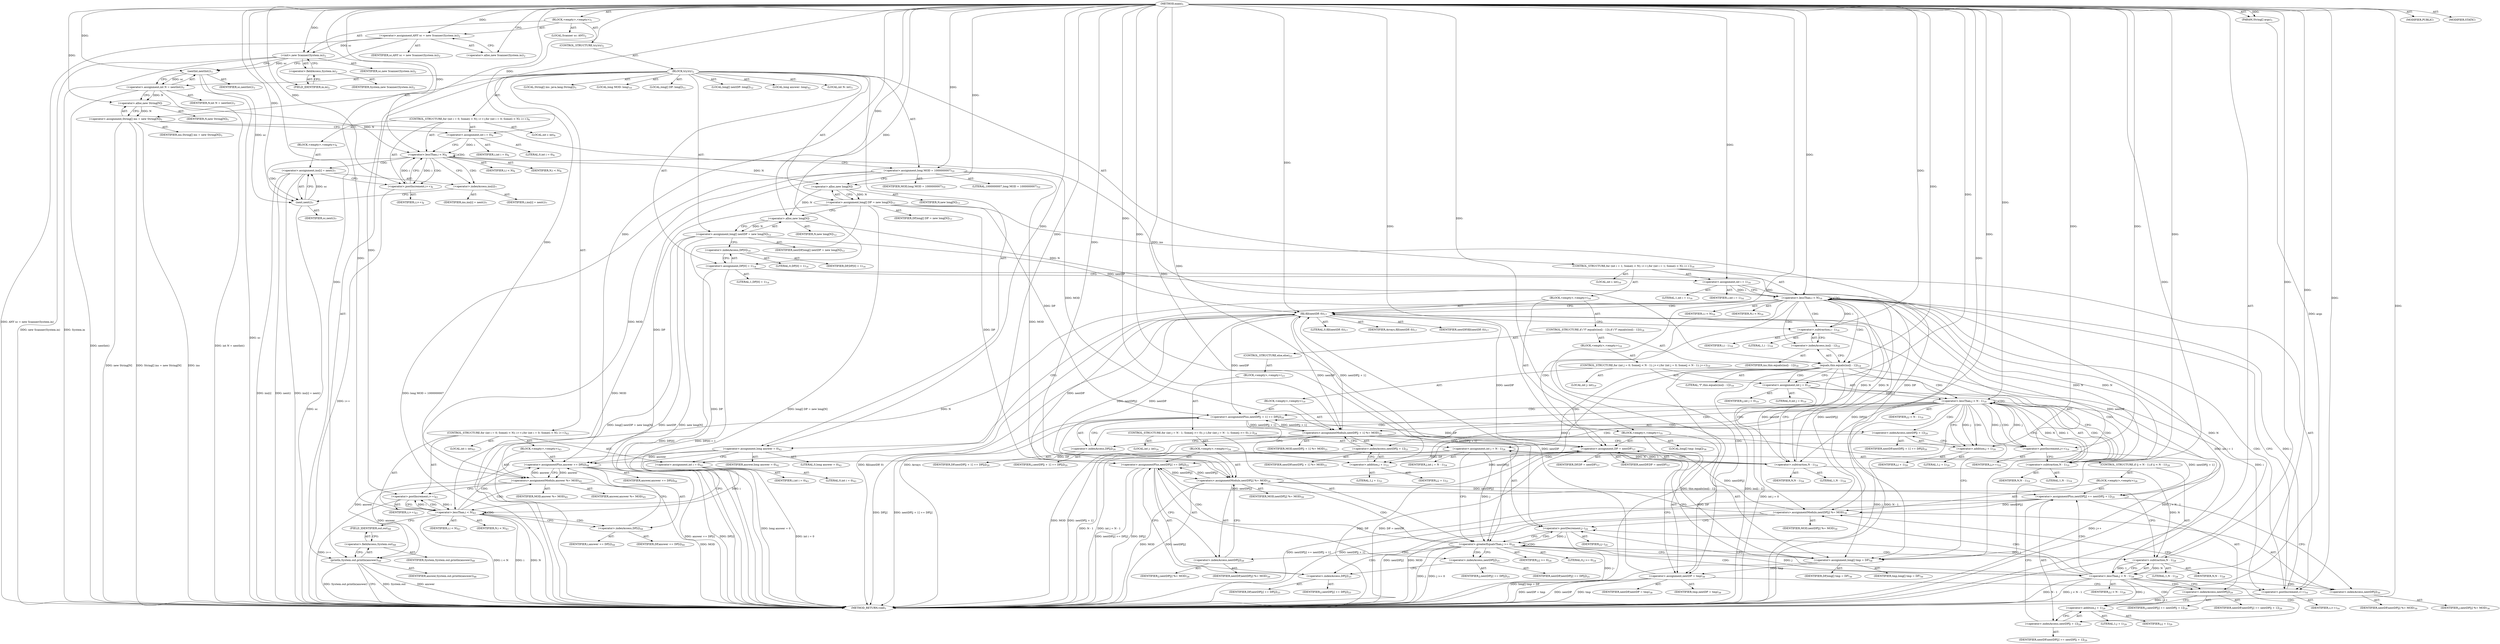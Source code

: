 digraph "main" {  
"19" [label = <(METHOD,main)<SUB>1</SUB>> ]
"20" [label = <(PARAM,String[] args)<SUB>1</SUB>> ]
"21" [label = <(BLOCK,&lt;empty&gt;,&lt;empty&gt;)<SUB>1</SUB>> ]
"4" [label = <(LOCAL,Scanner sc: ANY)<SUB>2</SUB>> ]
"22" [label = <(&lt;operator&gt;.assignment,ANY sc = new Scanner(System.in))<SUB>2</SUB>> ]
"23" [label = <(IDENTIFIER,sc,ANY sc = new Scanner(System.in))<SUB>2</SUB>> ]
"24" [label = <(&lt;operator&gt;.alloc,new Scanner(System.in))<SUB>2</SUB>> ]
"25" [label = <(&lt;init&gt;,new Scanner(System.in))<SUB>2</SUB>> ]
"3" [label = <(IDENTIFIER,sc,new Scanner(System.in))<SUB>2</SUB>> ]
"26" [label = <(&lt;operator&gt;.fieldAccess,System.in)<SUB>2</SUB>> ]
"27" [label = <(IDENTIFIER,System,new Scanner(System.in))<SUB>2</SUB>> ]
"28" [label = <(FIELD_IDENTIFIER,in,in)<SUB>2</SUB>> ]
"29" [label = <(CONTROL_STRUCTURE,try,try)<SUB>2</SUB>> ]
"30" [label = <(BLOCK,try,try)<SUB>2</SUB>> ]
"31" [label = <(LOCAL,int N: int)<SUB>3</SUB>> ]
"32" [label = <(&lt;operator&gt;.assignment,int N = nextInt())<SUB>3</SUB>> ]
"33" [label = <(IDENTIFIER,N,int N = nextInt())<SUB>3</SUB>> ]
"34" [label = <(nextInt,nextInt())<SUB>3</SUB>> ]
"35" [label = <(IDENTIFIER,sc,nextInt())<SUB>3</SUB>> ]
"36" [label = <(LOCAL,String[] ins: java.lang.String[])<SUB>5</SUB>> ]
"37" [label = <(&lt;operator&gt;.assignment,String[] ins = new String[N])<SUB>5</SUB>> ]
"38" [label = <(IDENTIFIER,ins,String[] ins = new String[N])<SUB>5</SUB>> ]
"39" [label = <(&lt;operator&gt;.alloc,new String[N])> ]
"40" [label = <(IDENTIFIER,N,new String[N])<SUB>5</SUB>> ]
"41" [label = <(CONTROL_STRUCTURE,for (int i = 0; Some(i &lt; N); i++),for (int i = 0; Some(i &lt; N); i++))<SUB>6</SUB>> ]
"42" [label = <(LOCAL,int i: int)<SUB>6</SUB>> ]
"43" [label = <(&lt;operator&gt;.assignment,int i = 0)<SUB>6</SUB>> ]
"44" [label = <(IDENTIFIER,i,int i = 0)<SUB>6</SUB>> ]
"45" [label = <(LITERAL,0,int i = 0)<SUB>6</SUB>> ]
"46" [label = <(&lt;operator&gt;.lessThan,i &lt; N)<SUB>6</SUB>> ]
"47" [label = <(IDENTIFIER,i,i &lt; N)<SUB>6</SUB>> ]
"48" [label = <(IDENTIFIER,N,i &lt; N)<SUB>6</SUB>> ]
"49" [label = <(&lt;operator&gt;.postIncrement,i++)<SUB>6</SUB>> ]
"50" [label = <(IDENTIFIER,i,i++)<SUB>6</SUB>> ]
"51" [label = <(BLOCK,&lt;empty&gt;,&lt;empty&gt;)<SUB>6</SUB>> ]
"52" [label = <(&lt;operator&gt;.assignment,ins[i] = next())<SUB>7</SUB>> ]
"53" [label = <(&lt;operator&gt;.indexAccess,ins[i])<SUB>7</SUB>> ]
"54" [label = <(IDENTIFIER,ins,ins[i] = next())<SUB>7</SUB>> ]
"55" [label = <(IDENTIFIER,i,ins[i] = next())<SUB>7</SUB>> ]
"56" [label = <(next,next())<SUB>7</SUB>> ]
"57" [label = <(IDENTIFIER,sc,next())<SUB>7</SUB>> ]
"58" [label = <(LOCAL,long MOD: long)<SUB>10</SUB>> ]
"59" [label = <(&lt;operator&gt;.assignment,long MOD = 1000000007)<SUB>10</SUB>> ]
"60" [label = <(IDENTIFIER,MOD,long MOD = 1000000007)<SUB>10</SUB>> ]
"61" [label = <(LITERAL,1000000007,long MOD = 1000000007)<SUB>10</SUB>> ]
"62" [label = <(LOCAL,long[] DP: long[])<SUB>11</SUB>> ]
"63" [label = <(&lt;operator&gt;.assignment,long[] DP = new long[N])<SUB>11</SUB>> ]
"64" [label = <(IDENTIFIER,DP,long[] DP = new long[N])<SUB>11</SUB>> ]
"65" [label = <(&lt;operator&gt;.alloc,new long[N])> ]
"66" [label = <(IDENTIFIER,N,new long[N])<SUB>11</SUB>> ]
"67" [label = <(LOCAL,long[] nextDP: long[])<SUB>12</SUB>> ]
"68" [label = <(&lt;operator&gt;.assignment,long[] nextDP = new long[N])<SUB>12</SUB>> ]
"69" [label = <(IDENTIFIER,nextDP,long[] nextDP = new long[N])<SUB>12</SUB>> ]
"70" [label = <(&lt;operator&gt;.alloc,new long[N])> ]
"71" [label = <(IDENTIFIER,N,new long[N])<SUB>12</SUB>> ]
"72" [label = <(&lt;operator&gt;.assignment,DP[0] = 1)<SUB>14</SUB>> ]
"73" [label = <(&lt;operator&gt;.indexAccess,DP[0])<SUB>14</SUB>> ]
"74" [label = <(IDENTIFIER,DP,DP[0] = 1)<SUB>14</SUB>> ]
"75" [label = <(LITERAL,0,DP[0] = 1)<SUB>14</SUB>> ]
"76" [label = <(LITERAL,1,DP[0] = 1)<SUB>14</SUB>> ]
"77" [label = <(CONTROL_STRUCTURE,for (int i = 1; Some(i &lt; N); i++),for (int i = 1; Some(i &lt; N); i++))<SUB>16</SUB>> ]
"78" [label = <(LOCAL,int i: int)<SUB>16</SUB>> ]
"79" [label = <(&lt;operator&gt;.assignment,int i = 1)<SUB>16</SUB>> ]
"80" [label = <(IDENTIFIER,i,int i = 1)<SUB>16</SUB>> ]
"81" [label = <(LITERAL,1,int i = 1)<SUB>16</SUB>> ]
"82" [label = <(&lt;operator&gt;.lessThan,i &lt; N)<SUB>16</SUB>> ]
"83" [label = <(IDENTIFIER,i,i &lt; N)<SUB>16</SUB>> ]
"84" [label = <(IDENTIFIER,N,i &lt; N)<SUB>16</SUB>> ]
"85" [label = <(&lt;operator&gt;.postIncrement,i++)<SUB>16</SUB>> ]
"86" [label = <(IDENTIFIER,i,i++)<SUB>16</SUB>> ]
"87" [label = <(BLOCK,&lt;empty&gt;,&lt;empty&gt;)<SUB>16</SUB>> ]
"88" [label = <(fill,fill(nextDP, 0))<SUB>17</SUB>> ]
"89" [label = <(IDENTIFIER,Arrays,fill(nextDP, 0))<SUB>17</SUB>> ]
"90" [label = <(IDENTIFIER,nextDP,fill(nextDP, 0))<SUB>17</SUB>> ]
"91" [label = <(LITERAL,0,fill(nextDP, 0))<SUB>17</SUB>> ]
"92" [label = <(CONTROL_STRUCTURE,if (&quot;f&quot;.equals(ins[i - 1])),if (&quot;f&quot;.equals(ins[i - 1])))<SUB>18</SUB>> ]
"93" [label = <(equals,this.equals(ins[i - 1]))<SUB>18</SUB>> ]
"94" [label = <(LITERAL,&quot;f&quot;,this.equals(ins[i - 1]))<SUB>18</SUB>> ]
"95" [label = <(&lt;operator&gt;.indexAccess,ins[i - 1])<SUB>18</SUB>> ]
"96" [label = <(IDENTIFIER,ins,this.equals(ins[i - 1]))<SUB>18</SUB>> ]
"97" [label = <(&lt;operator&gt;.subtraction,i - 1)<SUB>18</SUB>> ]
"98" [label = <(IDENTIFIER,i,i - 1)<SUB>18</SUB>> ]
"99" [label = <(LITERAL,1,i - 1)<SUB>18</SUB>> ]
"100" [label = <(BLOCK,&lt;empty&gt;,&lt;empty&gt;)<SUB>18</SUB>> ]
"101" [label = <(CONTROL_STRUCTURE,for (int j = 0; Some(j &lt; N - 1); j++),for (int j = 0; Some(j &lt; N - 1); j++))<SUB>19</SUB>> ]
"102" [label = <(LOCAL,int j: int)<SUB>19</SUB>> ]
"103" [label = <(&lt;operator&gt;.assignment,int j = 0)<SUB>19</SUB>> ]
"104" [label = <(IDENTIFIER,j,int j = 0)<SUB>19</SUB>> ]
"105" [label = <(LITERAL,0,int j = 0)<SUB>19</SUB>> ]
"106" [label = <(&lt;operator&gt;.lessThan,j &lt; N - 1)<SUB>19</SUB>> ]
"107" [label = <(IDENTIFIER,j,j &lt; N - 1)<SUB>19</SUB>> ]
"108" [label = <(&lt;operator&gt;.subtraction,N - 1)<SUB>19</SUB>> ]
"109" [label = <(IDENTIFIER,N,N - 1)<SUB>19</SUB>> ]
"110" [label = <(LITERAL,1,N - 1)<SUB>19</SUB>> ]
"111" [label = <(&lt;operator&gt;.postIncrement,j++)<SUB>19</SUB>> ]
"112" [label = <(IDENTIFIER,j,j++)<SUB>19</SUB>> ]
"113" [label = <(BLOCK,&lt;empty&gt;,&lt;empty&gt;)<SUB>19</SUB>> ]
"114" [label = <(&lt;operator&gt;.assignmentPlus,nextDP[j + 1] += DP[j])<SUB>20</SUB>> ]
"115" [label = <(&lt;operator&gt;.indexAccess,nextDP[j + 1])<SUB>20</SUB>> ]
"116" [label = <(IDENTIFIER,nextDP,nextDP[j + 1] += DP[j])<SUB>20</SUB>> ]
"117" [label = <(&lt;operator&gt;.addition,j + 1)<SUB>20</SUB>> ]
"118" [label = <(IDENTIFIER,j,j + 1)<SUB>20</SUB>> ]
"119" [label = <(LITERAL,1,j + 1)<SUB>20</SUB>> ]
"120" [label = <(&lt;operator&gt;.indexAccess,DP[j])<SUB>20</SUB>> ]
"121" [label = <(IDENTIFIER,DP,nextDP[j + 1] += DP[j])<SUB>20</SUB>> ]
"122" [label = <(IDENTIFIER,j,nextDP[j + 1] += DP[j])<SUB>20</SUB>> ]
"123" [label = <(&lt;operators&gt;.assignmentModulo,nextDP[j + 1] %= MOD)<SUB>21</SUB>> ]
"124" [label = <(&lt;operator&gt;.indexAccess,nextDP[j + 1])<SUB>21</SUB>> ]
"125" [label = <(IDENTIFIER,nextDP,nextDP[j + 1] %= MOD)<SUB>21</SUB>> ]
"126" [label = <(&lt;operator&gt;.addition,j + 1)<SUB>21</SUB>> ]
"127" [label = <(IDENTIFIER,j,j + 1)<SUB>21</SUB>> ]
"128" [label = <(LITERAL,1,j + 1)<SUB>21</SUB>> ]
"129" [label = <(IDENTIFIER,MOD,nextDP[j + 1] %= MOD)<SUB>21</SUB>> ]
"130" [label = <(CONTROL_STRUCTURE,else,else)<SUB>23</SUB>> ]
"131" [label = <(BLOCK,&lt;empty&gt;,&lt;empty&gt;)<SUB>23</SUB>> ]
"132" [label = <(CONTROL_STRUCTURE,for (int j = N - 1; Some(j &gt;= 0); j--),for (int j = N - 1; Some(j &gt;= 0); j--))<SUB>24</SUB>> ]
"133" [label = <(LOCAL,int j: int)<SUB>24</SUB>> ]
"134" [label = <(&lt;operator&gt;.assignment,int j = N - 1)<SUB>24</SUB>> ]
"135" [label = <(IDENTIFIER,j,int j = N - 1)<SUB>24</SUB>> ]
"136" [label = <(&lt;operator&gt;.subtraction,N - 1)<SUB>24</SUB>> ]
"137" [label = <(IDENTIFIER,N,N - 1)<SUB>24</SUB>> ]
"138" [label = <(LITERAL,1,N - 1)<SUB>24</SUB>> ]
"139" [label = <(&lt;operator&gt;.greaterEqualsThan,j &gt;= 0)<SUB>24</SUB>> ]
"140" [label = <(IDENTIFIER,j,j &gt;= 0)<SUB>24</SUB>> ]
"141" [label = <(LITERAL,0,j &gt;= 0)<SUB>24</SUB>> ]
"142" [label = <(&lt;operator&gt;.postDecrement,j--)<SUB>24</SUB>> ]
"143" [label = <(IDENTIFIER,j,j--)<SUB>24</SUB>> ]
"144" [label = <(BLOCK,&lt;empty&gt;,&lt;empty&gt;)<SUB>24</SUB>> ]
"145" [label = <(&lt;operator&gt;.assignmentPlus,nextDP[j] += DP[j])<SUB>25</SUB>> ]
"146" [label = <(&lt;operator&gt;.indexAccess,nextDP[j])<SUB>25</SUB>> ]
"147" [label = <(IDENTIFIER,nextDP,nextDP[j] += DP[j])<SUB>25</SUB>> ]
"148" [label = <(IDENTIFIER,j,nextDP[j] += DP[j])<SUB>25</SUB>> ]
"149" [label = <(&lt;operator&gt;.indexAccess,DP[j])<SUB>25</SUB>> ]
"150" [label = <(IDENTIFIER,DP,nextDP[j] += DP[j])<SUB>25</SUB>> ]
"151" [label = <(IDENTIFIER,j,nextDP[j] += DP[j])<SUB>25</SUB>> ]
"152" [label = <(&lt;operators&gt;.assignmentModulo,nextDP[j] %= MOD)<SUB>26</SUB>> ]
"153" [label = <(&lt;operator&gt;.indexAccess,nextDP[j])<SUB>26</SUB>> ]
"154" [label = <(IDENTIFIER,nextDP,nextDP[j] %= MOD)<SUB>26</SUB>> ]
"155" [label = <(IDENTIFIER,j,nextDP[j] %= MOD)<SUB>26</SUB>> ]
"156" [label = <(IDENTIFIER,MOD,nextDP[j] %= MOD)<SUB>26</SUB>> ]
"157" [label = <(CONTROL_STRUCTURE,if (j &lt; N - 1),if (j &lt; N - 1))<SUB>28</SUB>> ]
"158" [label = <(&lt;operator&gt;.lessThan,j &lt; N - 1)<SUB>28</SUB>> ]
"159" [label = <(IDENTIFIER,j,j &lt; N - 1)<SUB>28</SUB>> ]
"160" [label = <(&lt;operator&gt;.subtraction,N - 1)<SUB>28</SUB>> ]
"161" [label = <(IDENTIFIER,N,N - 1)<SUB>28</SUB>> ]
"162" [label = <(LITERAL,1,N - 1)<SUB>28</SUB>> ]
"163" [label = <(BLOCK,&lt;empty&gt;,&lt;empty&gt;)<SUB>28</SUB>> ]
"164" [label = <(&lt;operator&gt;.assignmentPlus,nextDP[j] += nextDP[j + 1])<SUB>29</SUB>> ]
"165" [label = <(&lt;operator&gt;.indexAccess,nextDP[j])<SUB>29</SUB>> ]
"166" [label = <(IDENTIFIER,nextDP,nextDP[j] += nextDP[j + 1])<SUB>29</SUB>> ]
"167" [label = <(IDENTIFIER,j,nextDP[j] += nextDP[j + 1])<SUB>29</SUB>> ]
"168" [label = <(&lt;operator&gt;.indexAccess,nextDP[j + 1])<SUB>29</SUB>> ]
"169" [label = <(IDENTIFIER,nextDP,nextDP[j] += nextDP[j + 1])<SUB>29</SUB>> ]
"170" [label = <(&lt;operator&gt;.addition,j + 1)<SUB>29</SUB>> ]
"171" [label = <(IDENTIFIER,j,j + 1)<SUB>29</SUB>> ]
"172" [label = <(LITERAL,1,j + 1)<SUB>29</SUB>> ]
"173" [label = <(&lt;operators&gt;.assignmentModulo,nextDP[j] %= MOD)<SUB>30</SUB>> ]
"174" [label = <(&lt;operator&gt;.indexAccess,nextDP[j])<SUB>30</SUB>> ]
"175" [label = <(IDENTIFIER,nextDP,nextDP[j] %= MOD)<SUB>30</SUB>> ]
"176" [label = <(IDENTIFIER,j,nextDP[j] %= MOD)<SUB>30</SUB>> ]
"177" [label = <(IDENTIFIER,MOD,nextDP[j] %= MOD)<SUB>30</SUB>> ]
"178" [label = <(BLOCK,&lt;empty&gt;,&lt;empty&gt;)<SUB>35</SUB>> ]
"179" [label = <(LOCAL,long[] tmp: long[])<SUB>36</SUB>> ]
"180" [label = <(&lt;operator&gt;.assignment,long[] tmp = DP)<SUB>36</SUB>> ]
"181" [label = <(IDENTIFIER,tmp,long[] tmp = DP)<SUB>36</SUB>> ]
"182" [label = <(IDENTIFIER,DP,long[] tmp = DP)<SUB>36</SUB>> ]
"183" [label = <(&lt;operator&gt;.assignment,DP = nextDP)<SUB>37</SUB>> ]
"184" [label = <(IDENTIFIER,DP,DP = nextDP)<SUB>37</SUB>> ]
"185" [label = <(IDENTIFIER,nextDP,DP = nextDP)<SUB>37</SUB>> ]
"186" [label = <(&lt;operator&gt;.assignment,nextDP = tmp)<SUB>38</SUB>> ]
"187" [label = <(IDENTIFIER,nextDP,nextDP = tmp)<SUB>38</SUB>> ]
"188" [label = <(IDENTIFIER,tmp,nextDP = tmp)<SUB>38</SUB>> ]
"189" [label = <(LOCAL,long answer: long)<SUB>42</SUB>> ]
"190" [label = <(&lt;operator&gt;.assignment,long answer = 0)<SUB>42</SUB>> ]
"191" [label = <(IDENTIFIER,answer,long answer = 0)<SUB>42</SUB>> ]
"192" [label = <(LITERAL,0,long answer = 0)<SUB>42</SUB>> ]
"193" [label = <(CONTROL_STRUCTURE,for (int i = 0; Some(i &lt; N); i++),for (int i = 0; Some(i &lt; N); i++))<SUB>43</SUB>> ]
"194" [label = <(LOCAL,int i: int)<SUB>43</SUB>> ]
"195" [label = <(&lt;operator&gt;.assignment,int i = 0)<SUB>43</SUB>> ]
"196" [label = <(IDENTIFIER,i,int i = 0)<SUB>43</SUB>> ]
"197" [label = <(LITERAL,0,int i = 0)<SUB>43</SUB>> ]
"198" [label = <(&lt;operator&gt;.lessThan,i &lt; N)<SUB>43</SUB>> ]
"199" [label = <(IDENTIFIER,i,i &lt; N)<SUB>43</SUB>> ]
"200" [label = <(IDENTIFIER,N,i &lt; N)<SUB>43</SUB>> ]
"201" [label = <(&lt;operator&gt;.postIncrement,i++)<SUB>43</SUB>> ]
"202" [label = <(IDENTIFIER,i,i++)<SUB>43</SUB>> ]
"203" [label = <(BLOCK,&lt;empty&gt;,&lt;empty&gt;)<SUB>43</SUB>> ]
"204" [label = <(&lt;operator&gt;.assignmentPlus,answer += DP[i])<SUB>44</SUB>> ]
"205" [label = <(IDENTIFIER,answer,answer += DP[i])<SUB>44</SUB>> ]
"206" [label = <(&lt;operator&gt;.indexAccess,DP[i])<SUB>44</SUB>> ]
"207" [label = <(IDENTIFIER,DP,answer += DP[i])<SUB>44</SUB>> ]
"208" [label = <(IDENTIFIER,i,answer += DP[i])<SUB>44</SUB>> ]
"209" [label = <(&lt;operators&gt;.assignmentModulo,answer %= MOD)<SUB>45</SUB>> ]
"210" [label = <(IDENTIFIER,answer,answer %= MOD)<SUB>45</SUB>> ]
"211" [label = <(IDENTIFIER,MOD,answer %= MOD)<SUB>45</SUB>> ]
"212" [label = <(println,System.out.println(answer))<SUB>48</SUB>> ]
"213" [label = <(&lt;operator&gt;.fieldAccess,System.out)<SUB>48</SUB>> ]
"214" [label = <(IDENTIFIER,System,System.out.println(answer))<SUB>48</SUB>> ]
"215" [label = <(FIELD_IDENTIFIER,out,out)<SUB>48</SUB>> ]
"216" [label = <(IDENTIFIER,answer,System.out.println(answer))<SUB>48</SUB>> ]
"217" [label = <(MODIFIER,PUBLIC)> ]
"218" [label = <(MODIFIER,STATIC)> ]
"219" [label = <(METHOD_RETURN,void)<SUB>1</SUB>> ]
  "19" -> "20"  [ label = "AST: "] 
  "19" -> "21"  [ label = "AST: "] 
  "19" -> "217"  [ label = "AST: "] 
  "19" -> "218"  [ label = "AST: "] 
  "19" -> "219"  [ label = "AST: "] 
  "21" -> "4"  [ label = "AST: "] 
  "21" -> "22"  [ label = "AST: "] 
  "21" -> "25"  [ label = "AST: "] 
  "21" -> "29"  [ label = "AST: "] 
  "22" -> "23"  [ label = "AST: "] 
  "22" -> "24"  [ label = "AST: "] 
  "25" -> "3"  [ label = "AST: "] 
  "25" -> "26"  [ label = "AST: "] 
  "26" -> "27"  [ label = "AST: "] 
  "26" -> "28"  [ label = "AST: "] 
  "29" -> "30"  [ label = "AST: "] 
  "30" -> "31"  [ label = "AST: "] 
  "30" -> "32"  [ label = "AST: "] 
  "30" -> "36"  [ label = "AST: "] 
  "30" -> "37"  [ label = "AST: "] 
  "30" -> "41"  [ label = "AST: "] 
  "30" -> "58"  [ label = "AST: "] 
  "30" -> "59"  [ label = "AST: "] 
  "30" -> "62"  [ label = "AST: "] 
  "30" -> "63"  [ label = "AST: "] 
  "30" -> "67"  [ label = "AST: "] 
  "30" -> "68"  [ label = "AST: "] 
  "30" -> "72"  [ label = "AST: "] 
  "30" -> "77"  [ label = "AST: "] 
  "30" -> "189"  [ label = "AST: "] 
  "30" -> "190"  [ label = "AST: "] 
  "30" -> "193"  [ label = "AST: "] 
  "30" -> "212"  [ label = "AST: "] 
  "32" -> "33"  [ label = "AST: "] 
  "32" -> "34"  [ label = "AST: "] 
  "34" -> "35"  [ label = "AST: "] 
  "37" -> "38"  [ label = "AST: "] 
  "37" -> "39"  [ label = "AST: "] 
  "39" -> "40"  [ label = "AST: "] 
  "41" -> "42"  [ label = "AST: "] 
  "41" -> "43"  [ label = "AST: "] 
  "41" -> "46"  [ label = "AST: "] 
  "41" -> "49"  [ label = "AST: "] 
  "41" -> "51"  [ label = "AST: "] 
  "43" -> "44"  [ label = "AST: "] 
  "43" -> "45"  [ label = "AST: "] 
  "46" -> "47"  [ label = "AST: "] 
  "46" -> "48"  [ label = "AST: "] 
  "49" -> "50"  [ label = "AST: "] 
  "51" -> "52"  [ label = "AST: "] 
  "52" -> "53"  [ label = "AST: "] 
  "52" -> "56"  [ label = "AST: "] 
  "53" -> "54"  [ label = "AST: "] 
  "53" -> "55"  [ label = "AST: "] 
  "56" -> "57"  [ label = "AST: "] 
  "59" -> "60"  [ label = "AST: "] 
  "59" -> "61"  [ label = "AST: "] 
  "63" -> "64"  [ label = "AST: "] 
  "63" -> "65"  [ label = "AST: "] 
  "65" -> "66"  [ label = "AST: "] 
  "68" -> "69"  [ label = "AST: "] 
  "68" -> "70"  [ label = "AST: "] 
  "70" -> "71"  [ label = "AST: "] 
  "72" -> "73"  [ label = "AST: "] 
  "72" -> "76"  [ label = "AST: "] 
  "73" -> "74"  [ label = "AST: "] 
  "73" -> "75"  [ label = "AST: "] 
  "77" -> "78"  [ label = "AST: "] 
  "77" -> "79"  [ label = "AST: "] 
  "77" -> "82"  [ label = "AST: "] 
  "77" -> "85"  [ label = "AST: "] 
  "77" -> "87"  [ label = "AST: "] 
  "79" -> "80"  [ label = "AST: "] 
  "79" -> "81"  [ label = "AST: "] 
  "82" -> "83"  [ label = "AST: "] 
  "82" -> "84"  [ label = "AST: "] 
  "85" -> "86"  [ label = "AST: "] 
  "87" -> "88"  [ label = "AST: "] 
  "87" -> "92"  [ label = "AST: "] 
  "87" -> "178"  [ label = "AST: "] 
  "88" -> "89"  [ label = "AST: "] 
  "88" -> "90"  [ label = "AST: "] 
  "88" -> "91"  [ label = "AST: "] 
  "92" -> "93"  [ label = "AST: "] 
  "92" -> "100"  [ label = "AST: "] 
  "92" -> "130"  [ label = "AST: "] 
  "93" -> "94"  [ label = "AST: "] 
  "93" -> "95"  [ label = "AST: "] 
  "95" -> "96"  [ label = "AST: "] 
  "95" -> "97"  [ label = "AST: "] 
  "97" -> "98"  [ label = "AST: "] 
  "97" -> "99"  [ label = "AST: "] 
  "100" -> "101"  [ label = "AST: "] 
  "101" -> "102"  [ label = "AST: "] 
  "101" -> "103"  [ label = "AST: "] 
  "101" -> "106"  [ label = "AST: "] 
  "101" -> "111"  [ label = "AST: "] 
  "101" -> "113"  [ label = "AST: "] 
  "103" -> "104"  [ label = "AST: "] 
  "103" -> "105"  [ label = "AST: "] 
  "106" -> "107"  [ label = "AST: "] 
  "106" -> "108"  [ label = "AST: "] 
  "108" -> "109"  [ label = "AST: "] 
  "108" -> "110"  [ label = "AST: "] 
  "111" -> "112"  [ label = "AST: "] 
  "113" -> "114"  [ label = "AST: "] 
  "113" -> "123"  [ label = "AST: "] 
  "114" -> "115"  [ label = "AST: "] 
  "114" -> "120"  [ label = "AST: "] 
  "115" -> "116"  [ label = "AST: "] 
  "115" -> "117"  [ label = "AST: "] 
  "117" -> "118"  [ label = "AST: "] 
  "117" -> "119"  [ label = "AST: "] 
  "120" -> "121"  [ label = "AST: "] 
  "120" -> "122"  [ label = "AST: "] 
  "123" -> "124"  [ label = "AST: "] 
  "123" -> "129"  [ label = "AST: "] 
  "124" -> "125"  [ label = "AST: "] 
  "124" -> "126"  [ label = "AST: "] 
  "126" -> "127"  [ label = "AST: "] 
  "126" -> "128"  [ label = "AST: "] 
  "130" -> "131"  [ label = "AST: "] 
  "131" -> "132"  [ label = "AST: "] 
  "132" -> "133"  [ label = "AST: "] 
  "132" -> "134"  [ label = "AST: "] 
  "132" -> "139"  [ label = "AST: "] 
  "132" -> "142"  [ label = "AST: "] 
  "132" -> "144"  [ label = "AST: "] 
  "134" -> "135"  [ label = "AST: "] 
  "134" -> "136"  [ label = "AST: "] 
  "136" -> "137"  [ label = "AST: "] 
  "136" -> "138"  [ label = "AST: "] 
  "139" -> "140"  [ label = "AST: "] 
  "139" -> "141"  [ label = "AST: "] 
  "142" -> "143"  [ label = "AST: "] 
  "144" -> "145"  [ label = "AST: "] 
  "144" -> "152"  [ label = "AST: "] 
  "144" -> "157"  [ label = "AST: "] 
  "145" -> "146"  [ label = "AST: "] 
  "145" -> "149"  [ label = "AST: "] 
  "146" -> "147"  [ label = "AST: "] 
  "146" -> "148"  [ label = "AST: "] 
  "149" -> "150"  [ label = "AST: "] 
  "149" -> "151"  [ label = "AST: "] 
  "152" -> "153"  [ label = "AST: "] 
  "152" -> "156"  [ label = "AST: "] 
  "153" -> "154"  [ label = "AST: "] 
  "153" -> "155"  [ label = "AST: "] 
  "157" -> "158"  [ label = "AST: "] 
  "157" -> "163"  [ label = "AST: "] 
  "158" -> "159"  [ label = "AST: "] 
  "158" -> "160"  [ label = "AST: "] 
  "160" -> "161"  [ label = "AST: "] 
  "160" -> "162"  [ label = "AST: "] 
  "163" -> "164"  [ label = "AST: "] 
  "163" -> "173"  [ label = "AST: "] 
  "164" -> "165"  [ label = "AST: "] 
  "164" -> "168"  [ label = "AST: "] 
  "165" -> "166"  [ label = "AST: "] 
  "165" -> "167"  [ label = "AST: "] 
  "168" -> "169"  [ label = "AST: "] 
  "168" -> "170"  [ label = "AST: "] 
  "170" -> "171"  [ label = "AST: "] 
  "170" -> "172"  [ label = "AST: "] 
  "173" -> "174"  [ label = "AST: "] 
  "173" -> "177"  [ label = "AST: "] 
  "174" -> "175"  [ label = "AST: "] 
  "174" -> "176"  [ label = "AST: "] 
  "178" -> "179"  [ label = "AST: "] 
  "178" -> "180"  [ label = "AST: "] 
  "178" -> "183"  [ label = "AST: "] 
  "178" -> "186"  [ label = "AST: "] 
  "180" -> "181"  [ label = "AST: "] 
  "180" -> "182"  [ label = "AST: "] 
  "183" -> "184"  [ label = "AST: "] 
  "183" -> "185"  [ label = "AST: "] 
  "186" -> "187"  [ label = "AST: "] 
  "186" -> "188"  [ label = "AST: "] 
  "190" -> "191"  [ label = "AST: "] 
  "190" -> "192"  [ label = "AST: "] 
  "193" -> "194"  [ label = "AST: "] 
  "193" -> "195"  [ label = "AST: "] 
  "193" -> "198"  [ label = "AST: "] 
  "193" -> "201"  [ label = "AST: "] 
  "193" -> "203"  [ label = "AST: "] 
  "195" -> "196"  [ label = "AST: "] 
  "195" -> "197"  [ label = "AST: "] 
  "198" -> "199"  [ label = "AST: "] 
  "198" -> "200"  [ label = "AST: "] 
  "201" -> "202"  [ label = "AST: "] 
  "203" -> "204"  [ label = "AST: "] 
  "203" -> "209"  [ label = "AST: "] 
  "204" -> "205"  [ label = "AST: "] 
  "204" -> "206"  [ label = "AST: "] 
  "206" -> "207"  [ label = "AST: "] 
  "206" -> "208"  [ label = "AST: "] 
  "209" -> "210"  [ label = "AST: "] 
  "209" -> "211"  [ label = "AST: "] 
  "212" -> "213"  [ label = "AST: "] 
  "212" -> "216"  [ label = "AST: "] 
  "213" -> "214"  [ label = "AST: "] 
  "213" -> "215"  [ label = "AST: "] 
  "22" -> "28"  [ label = "CFG: "] 
  "25" -> "34"  [ label = "CFG: "] 
  "24" -> "22"  [ label = "CFG: "] 
  "26" -> "25"  [ label = "CFG: "] 
  "28" -> "26"  [ label = "CFG: "] 
  "32" -> "39"  [ label = "CFG: "] 
  "37" -> "43"  [ label = "CFG: "] 
  "59" -> "65"  [ label = "CFG: "] 
  "63" -> "70"  [ label = "CFG: "] 
  "68" -> "73"  [ label = "CFG: "] 
  "72" -> "79"  [ label = "CFG: "] 
  "190" -> "195"  [ label = "CFG: "] 
  "212" -> "219"  [ label = "CFG: "] 
  "34" -> "32"  [ label = "CFG: "] 
  "39" -> "37"  [ label = "CFG: "] 
  "43" -> "46"  [ label = "CFG: "] 
  "46" -> "53"  [ label = "CFG: "] 
  "46" -> "59"  [ label = "CFG: "] 
  "49" -> "46"  [ label = "CFG: "] 
  "65" -> "63"  [ label = "CFG: "] 
  "70" -> "68"  [ label = "CFG: "] 
  "73" -> "72"  [ label = "CFG: "] 
  "79" -> "82"  [ label = "CFG: "] 
  "82" -> "88"  [ label = "CFG: "] 
  "82" -> "190"  [ label = "CFG: "] 
  "85" -> "82"  [ label = "CFG: "] 
  "195" -> "198"  [ label = "CFG: "] 
  "198" -> "206"  [ label = "CFG: "] 
  "198" -> "215"  [ label = "CFG: "] 
  "201" -> "198"  [ label = "CFG: "] 
  "213" -> "212"  [ label = "CFG: "] 
  "52" -> "49"  [ label = "CFG: "] 
  "88" -> "97"  [ label = "CFG: "] 
  "204" -> "209"  [ label = "CFG: "] 
  "209" -> "201"  [ label = "CFG: "] 
  "215" -> "213"  [ label = "CFG: "] 
  "53" -> "56"  [ label = "CFG: "] 
  "56" -> "52"  [ label = "CFG: "] 
  "93" -> "103"  [ label = "CFG: "] 
  "93" -> "136"  [ label = "CFG: "] 
  "180" -> "183"  [ label = "CFG: "] 
  "183" -> "186"  [ label = "CFG: "] 
  "186" -> "85"  [ label = "CFG: "] 
  "206" -> "204"  [ label = "CFG: "] 
  "95" -> "93"  [ label = "CFG: "] 
  "97" -> "95"  [ label = "CFG: "] 
  "103" -> "108"  [ label = "CFG: "] 
  "106" -> "117"  [ label = "CFG: "] 
  "106" -> "180"  [ label = "CFG: "] 
  "111" -> "108"  [ label = "CFG: "] 
  "108" -> "106"  [ label = "CFG: "] 
  "114" -> "126"  [ label = "CFG: "] 
  "123" -> "111"  [ label = "CFG: "] 
  "134" -> "139"  [ label = "CFG: "] 
  "139" -> "146"  [ label = "CFG: "] 
  "139" -> "180"  [ label = "CFG: "] 
  "142" -> "139"  [ label = "CFG: "] 
  "115" -> "120"  [ label = "CFG: "] 
  "120" -> "114"  [ label = "CFG: "] 
  "124" -> "123"  [ label = "CFG: "] 
  "136" -> "134"  [ label = "CFG: "] 
  "145" -> "153"  [ label = "CFG: "] 
  "152" -> "160"  [ label = "CFG: "] 
  "117" -> "115"  [ label = "CFG: "] 
  "126" -> "124"  [ label = "CFG: "] 
  "146" -> "149"  [ label = "CFG: "] 
  "149" -> "145"  [ label = "CFG: "] 
  "153" -> "152"  [ label = "CFG: "] 
  "158" -> "165"  [ label = "CFG: "] 
  "158" -> "142"  [ label = "CFG: "] 
  "160" -> "158"  [ label = "CFG: "] 
  "164" -> "174"  [ label = "CFG: "] 
  "173" -> "142"  [ label = "CFG: "] 
  "165" -> "170"  [ label = "CFG: "] 
  "168" -> "164"  [ label = "CFG: "] 
  "174" -> "173"  [ label = "CFG: "] 
  "170" -> "168"  [ label = "CFG: "] 
  "19" -> "24"  [ label = "CFG: "] 
  "20" -> "219"  [ label = "DDG: args"] 
  "22" -> "219"  [ label = "DDG: ANY sc = new Scanner(System.in)"] 
  "25" -> "219"  [ label = "DDG: System.in"] 
  "25" -> "219"  [ label = "DDG: new Scanner(System.in)"] 
  "34" -> "219"  [ label = "DDG: sc"] 
  "32" -> "219"  [ label = "DDG: nextInt()"] 
  "32" -> "219"  [ label = "DDG: int N = nextInt()"] 
  "37" -> "219"  [ label = "DDG: ins"] 
  "37" -> "219"  [ label = "DDG: new String[N]"] 
  "37" -> "219"  [ label = "DDG: String[] ins = new String[N]"] 
  "59" -> "219"  [ label = "DDG: MOD"] 
  "59" -> "219"  [ label = "DDG: long MOD = 1000000007"] 
  "63" -> "219"  [ label = "DDG: DP"] 
  "63" -> "219"  [ label = "DDG: long[] DP = new long[N]"] 
  "68" -> "219"  [ label = "DDG: nextDP"] 
  "68" -> "219"  [ label = "DDG: new long[N]"] 
  "68" -> "219"  [ label = "DDG: long[] nextDP = new long[N]"] 
  "72" -> "219"  [ label = "DDG: DP[0]"] 
  "72" -> "219"  [ label = "DDG: DP[0] = 1"] 
  "79" -> "219"  [ label = "DDG: int i = 1"] 
  "190" -> "219"  [ label = "DDG: long answer = 0"] 
  "195" -> "219"  [ label = "DDG: int i = 0"] 
  "198" -> "219"  [ label = "DDG: i"] 
  "198" -> "219"  [ label = "DDG: N"] 
  "198" -> "219"  [ label = "DDG: i &lt; N"] 
  "212" -> "219"  [ label = "DDG: System.out"] 
  "212" -> "219"  [ label = "DDG: answer"] 
  "212" -> "219"  [ label = "DDG: System.out.println(answer)"] 
  "204" -> "219"  [ label = "DDG: DP[i]"] 
  "204" -> "219"  [ label = "DDG: answer += DP[i]"] 
  "209" -> "219"  [ label = "DDG: MOD"] 
  "201" -> "219"  [ label = "DDG: i++"] 
  "88" -> "219"  [ label = "DDG: fill(nextDP, 0)"] 
  "93" -> "219"  [ label = "DDG: ins[i - 1]"] 
  "93" -> "219"  [ label = "DDG: this.equals(ins[i - 1])"] 
  "134" -> "219"  [ label = "DDG: N - 1"] 
  "134" -> "219"  [ label = "DDG: int j = N - 1"] 
  "139" -> "219"  [ label = "DDG: j"] 
  "139" -> "219"  [ label = "DDG: j &gt;= 0"] 
  "145" -> "219"  [ label = "DDG: DP[j]"] 
  "145" -> "219"  [ label = "DDG: nextDP[j] += DP[j]"] 
  "152" -> "219"  [ label = "DDG: nextDP[j]"] 
  "152" -> "219"  [ label = "DDG: MOD"] 
  "158" -> "219"  [ label = "DDG: N - 1"] 
  "158" -> "219"  [ label = "DDG: j &lt; N - 1"] 
  "164" -> "219"  [ label = "DDG: nextDP[j + 1]"] 
  "164" -> "219"  [ label = "DDG: nextDP[j] += nextDP[j + 1]"] 
  "173" -> "219"  [ label = "DDG: nextDP[j]"] 
  "173" -> "219"  [ label = "DDG: MOD"] 
  "142" -> "219"  [ label = "DDG: j--"] 
  "103" -> "219"  [ label = "DDG: int j = 0"] 
  "106" -> "219"  [ label = "DDG: j"] 
  "106" -> "219"  [ label = "DDG: N - 1"] 
  "106" -> "219"  [ label = "DDG: j &lt; N - 1"] 
  "180" -> "219"  [ label = "DDG: long[] tmp = DP"] 
  "183" -> "219"  [ label = "DDG: DP"] 
  "183" -> "219"  [ label = "DDG: DP = nextDP"] 
  "186" -> "219"  [ label = "DDG: nextDP"] 
  "186" -> "219"  [ label = "DDG: tmp"] 
  "186" -> "219"  [ label = "DDG: nextDP = tmp"] 
  "85" -> "219"  [ label = "DDG: i++"] 
  "114" -> "219"  [ label = "DDG: DP[j]"] 
  "114" -> "219"  [ label = "DDG: nextDP[j + 1] += DP[j]"] 
  "123" -> "219"  [ label = "DDG: nextDP[j + 1]"] 
  "123" -> "219"  [ label = "DDG: MOD"] 
  "111" -> "219"  [ label = "DDG: j++"] 
  "52" -> "219"  [ label = "DDG: ins[i]"] 
  "56" -> "219"  [ label = "DDG: sc"] 
  "52" -> "219"  [ label = "DDG: next()"] 
  "52" -> "219"  [ label = "DDG: ins[i] = next()"] 
  "49" -> "219"  [ label = "DDG: i++"] 
  "88" -> "219"  [ label = "DDG: Arrays"] 
  "19" -> "20"  [ label = "DDG: "] 
  "19" -> "22"  [ label = "DDG: "] 
  "22" -> "25"  [ label = "DDG: sc"] 
  "19" -> "25"  [ label = "DDG: "] 
  "34" -> "32"  [ label = "DDG: sc"] 
  "39" -> "37"  [ label = "DDG: N"] 
  "19" -> "59"  [ label = "DDG: "] 
  "65" -> "63"  [ label = "DDG: N"] 
  "70" -> "68"  [ label = "DDG: N"] 
  "19" -> "72"  [ label = "DDG: "] 
  "19" -> "190"  [ label = "DDG: "] 
  "19" -> "43"  [ label = "DDG: "] 
  "19" -> "79"  [ label = "DDG: "] 
  "19" -> "195"  [ label = "DDG: "] 
  "190" -> "212"  [ label = "DDG: answer"] 
  "209" -> "212"  [ label = "DDG: answer"] 
  "19" -> "212"  [ label = "DDG: "] 
  "25" -> "34"  [ label = "DDG: sc"] 
  "19" -> "34"  [ label = "DDG: "] 
  "32" -> "39"  [ label = "DDG: N"] 
  "19" -> "39"  [ label = "DDG: "] 
  "43" -> "46"  [ label = "DDG: i"] 
  "49" -> "46"  [ label = "DDG: i"] 
  "19" -> "46"  [ label = "DDG: "] 
  "39" -> "46"  [ label = "DDG: N"] 
  "46" -> "49"  [ label = "DDG: i"] 
  "19" -> "49"  [ label = "DDG: "] 
  "56" -> "52"  [ label = "DDG: sc"] 
  "46" -> "65"  [ label = "DDG: N"] 
  "19" -> "65"  [ label = "DDG: "] 
  "65" -> "70"  [ label = "DDG: N"] 
  "19" -> "70"  [ label = "DDG: "] 
  "79" -> "82"  [ label = "DDG: i"] 
  "85" -> "82"  [ label = "DDG: i"] 
  "19" -> "82"  [ label = "DDG: "] 
  "70" -> "82"  [ label = "DDG: N"] 
  "136" -> "82"  [ label = "DDG: N"] 
  "160" -> "82"  [ label = "DDG: N"] 
  "108" -> "82"  [ label = "DDG: N"] 
  "97" -> "85"  [ label = "DDG: i"] 
  "19" -> "85"  [ label = "DDG: "] 
  "19" -> "178"  [ label = "DDG: "] 
  "195" -> "198"  [ label = "DDG: i"] 
  "201" -> "198"  [ label = "DDG: i"] 
  "19" -> "198"  [ label = "DDG: "] 
  "82" -> "198"  [ label = "DDG: N"] 
  "198" -> "201"  [ label = "DDG: i"] 
  "19" -> "201"  [ label = "DDG: "] 
  "63" -> "204"  [ label = "DDG: DP"] 
  "183" -> "204"  [ label = "DDG: DP"] 
  "59" -> "209"  [ label = "DDG: MOD"] 
  "19" -> "209"  [ label = "DDG: "] 
  "19" -> "88"  [ label = "DDG: "] 
  "68" -> "88"  [ label = "DDG: nextDP"] 
  "152" -> "88"  [ label = "DDG: nextDP[j]"] 
  "173" -> "88"  [ label = "DDG: nextDP[j]"] 
  "186" -> "88"  [ label = "DDG: nextDP"] 
  "123" -> "88"  [ label = "DDG: nextDP[j + 1]"] 
  "63" -> "180"  [ label = "DDG: DP"] 
  "72" -> "180"  [ label = "DDG: DP[0]"] 
  "183" -> "180"  [ label = "DDG: DP"] 
  "19" -> "180"  [ label = "DDG: "] 
  "88" -> "183"  [ label = "DDG: nextDP"] 
  "152" -> "183"  [ label = "DDG: nextDP[j]"] 
  "173" -> "183"  [ label = "DDG: nextDP[j]"] 
  "123" -> "183"  [ label = "DDG: nextDP[j + 1]"] 
  "19" -> "183"  [ label = "DDG: "] 
  "180" -> "186"  [ label = "DDG: tmp"] 
  "19" -> "186"  [ label = "DDG: "] 
  "190" -> "204"  [ label = "DDG: answer"] 
  "209" -> "204"  [ label = "DDG: answer"] 
  "19" -> "204"  [ label = "DDG: "] 
  "204" -> "209"  [ label = "DDG: answer"] 
  "34" -> "56"  [ label = "DDG: sc"] 
  "19" -> "56"  [ label = "DDG: "] 
  "19" -> "93"  [ label = "DDG: "] 
  "37" -> "93"  [ label = "DDG: ins"] 
  "19" -> "103"  [ label = "DDG: "] 
  "82" -> "97"  [ label = "DDG: i"] 
  "19" -> "97"  [ label = "DDG: "] 
  "103" -> "106"  [ label = "DDG: j"] 
  "111" -> "106"  [ label = "DDG: j"] 
  "19" -> "106"  [ label = "DDG: "] 
  "108" -> "106"  [ label = "DDG: N"] 
  "108" -> "106"  [ label = "DDG: 1"] 
  "19" -> "111"  [ label = "DDG: "] 
  "106" -> "111"  [ label = "DDG: j"] 
  "63" -> "114"  [ label = "DDG: DP"] 
  "183" -> "114"  [ label = "DDG: DP"] 
  "59" -> "123"  [ label = "DDG: MOD"] 
  "19" -> "123"  [ label = "DDG: "] 
  "136" -> "134"  [ label = "DDG: N"] 
  "136" -> "134"  [ label = "DDG: 1"] 
  "82" -> "108"  [ label = "DDG: N"] 
  "19" -> "108"  [ label = "DDG: "] 
  "88" -> "114"  [ label = "DDG: nextDP"] 
  "123" -> "114"  [ label = "DDG: nextDP[j + 1]"] 
  "88" -> "123"  [ label = "DDG: nextDP"] 
  "114" -> "123"  [ label = "DDG: nextDP[j + 1]"] 
  "134" -> "139"  [ label = "DDG: j"] 
  "142" -> "139"  [ label = "DDG: j"] 
  "19" -> "139"  [ label = "DDG: "] 
  "158" -> "142"  [ label = "DDG: j"] 
  "19" -> "142"  [ label = "DDG: "] 
  "63" -> "145"  [ label = "DDG: DP"] 
  "183" -> "145"  [ label = "DDG: DP"] 
  "59" -> "152"  [ label = "DDG: MOD"] 
  "19" -> "152"  [ label = "DDG: "] 
  "82" -> "136"  [ label = "DDG: N"] 
  "19" -> "136"  [ label = "DDG: "] 
  "88" -> "145"  [ label = "DDG: nextDP"] 
  "152" -> "145"  [ label = "DDG: nextDP[j]"] 
  "173" -> "145"  [ label = "DDG: nextDP[j]"] 
  "88" -> "152"  [ label = "DDG: nextDP"] 
  "145" -> "152"  [ label = "DDG: nextDP[j]"] 
  "106" -> "117"  [ label = "DDG: j"] 
  "19" -> "117"  [ label = "DDG: "] 
  "19" -> "126"  [ label = "DDG: "] 
  "106" -> "126"  [ label = "DDG: j"] 
  "139" -> "158"  [ label = "DDG: j"] 
  "19" -> "158"  [ label = "DDG: "] 
  "160" -> "158"  [ label = "DDG: N"] 
  "160" -> "158"  [ label = "DDG: 1"] 
  "88" -> "164"  [ label = "DDG: nextDP"] 
  "123" -> "164"  [ label = "DDG: nextDP[j + 1]"] 
  "19" -> "173"  [ label = "DDG: "] 
  "136" -> "160"  [ label = "DDG: N"] 
  "19" -> "160"  [ label = "DDG: "] 
  "152" -> "164"  [ label = "DDG: nextDP[j]"] 
  "88" -> "173"  [ label = "DDG: nextDP"] 
  "164" -> "173"  [ label = "DDG: nextDP[j]"] 
  "158" -> "170"  [ label = "DDG: j"] 
  "19" -> "170"  [ label = "DDG: "] 
  "46" -> "52"  [ label = "CDG: "] 
  "46" -> "56"  [ label = "CDG: "] 
  "46" -> "49"  [ label = "CDG: "] 
  "46" -> "46"  [ label = "CDG: "] 
  "46" -> "53"  [ label = "CDG: "] 
  "82" -> "85"  [ label = "CDG: "] 
  "82" -> "95"  [ label = "CDG: "] 
  "82" -> "97"  [ label = "CDG: "] 
  "82" -> "93"  [ label = "CDG: "] 
  "82" -> "88"  [ label = "CDG: "] 
  "82" -> "186"  [ label = "CDG: "] 
  "82" -> "180"  [ label = "CDG: "] 
  "82" -> "183"  [ label = "CDG: "] 
  "82" -> "82"  [ label = "CDG: "] 
  "198" -> "209"  [ label = "CDG: "] 
  "198" -> "198"  [ label = "CDG: "] 
  "198" -> "204"  [ label = "CDG: "] 
  "198" -> "206"  [ label = "CDG: "] 
  "198" -> "201"  [ label = "CDG: "] 
  "93" -> "136"  [ label = "CDG: "] 
  "93" -> "103"  [ label = "CDG: "] 
  "93" -> "134"  [ label = "CDG: "] 
  "93" -> "139"  [ label = "CDG: "] 
  "93" -> "108"  [ label = "CDG: "] 
  "93" -> "106"  [ label = "CDG: "] 
  "106" -> "115"  [ label = "CDG: "] 
  "106" -> "120"  [ label = "CDG: "] 
  "106" -> "114"  [ label = "CDG: "] 
  "106" -> "108"  [ label = "CDG: "] 
  "106" -> "111"  [ label = "CDG: "] 
  "106" -> "123"  [ label = "CDG: "] 
  "106" -> "106"  [ label = "CDG: "] 
  "106" -> "126"  [ label = "CDG: "] 
  "106" -> "117"  [ label = "CDG: "] 
  "106" -> "124"  [ label = "CDG: "] 
  "139" -> "145"  [ label = "CDG: "] 
  "139" -> "146"  [ label = "CDG: "] 
  "139" -> "149"  [ label = "CDG: "] 
  "139" -> "153"  [ label = "CDG: "] 
  "139" -> "152"  [ label = "CDG: "] 
  "139" -> "139"  [ label = "CDG: "] 
  "139" -> "158"  [ label = "CDG: "] 
  "139" -> "160"  [ label = "CDG: "] 
  "139" -> "142"  [ label = "CDG: "] 
  "158" -> "168"  [ label = "CDG: "] 
  "158" -> "170"  [ label = "CDG: "] 
  "158" -> "173"  [ label = "CDG: "] 
  "158" -> "174"  [ label = "CDG: "] 
  "158" -> "164"  [ label = "CDG: "] 
  "158" -> "165"  [ label = "CDG: "] 
}
